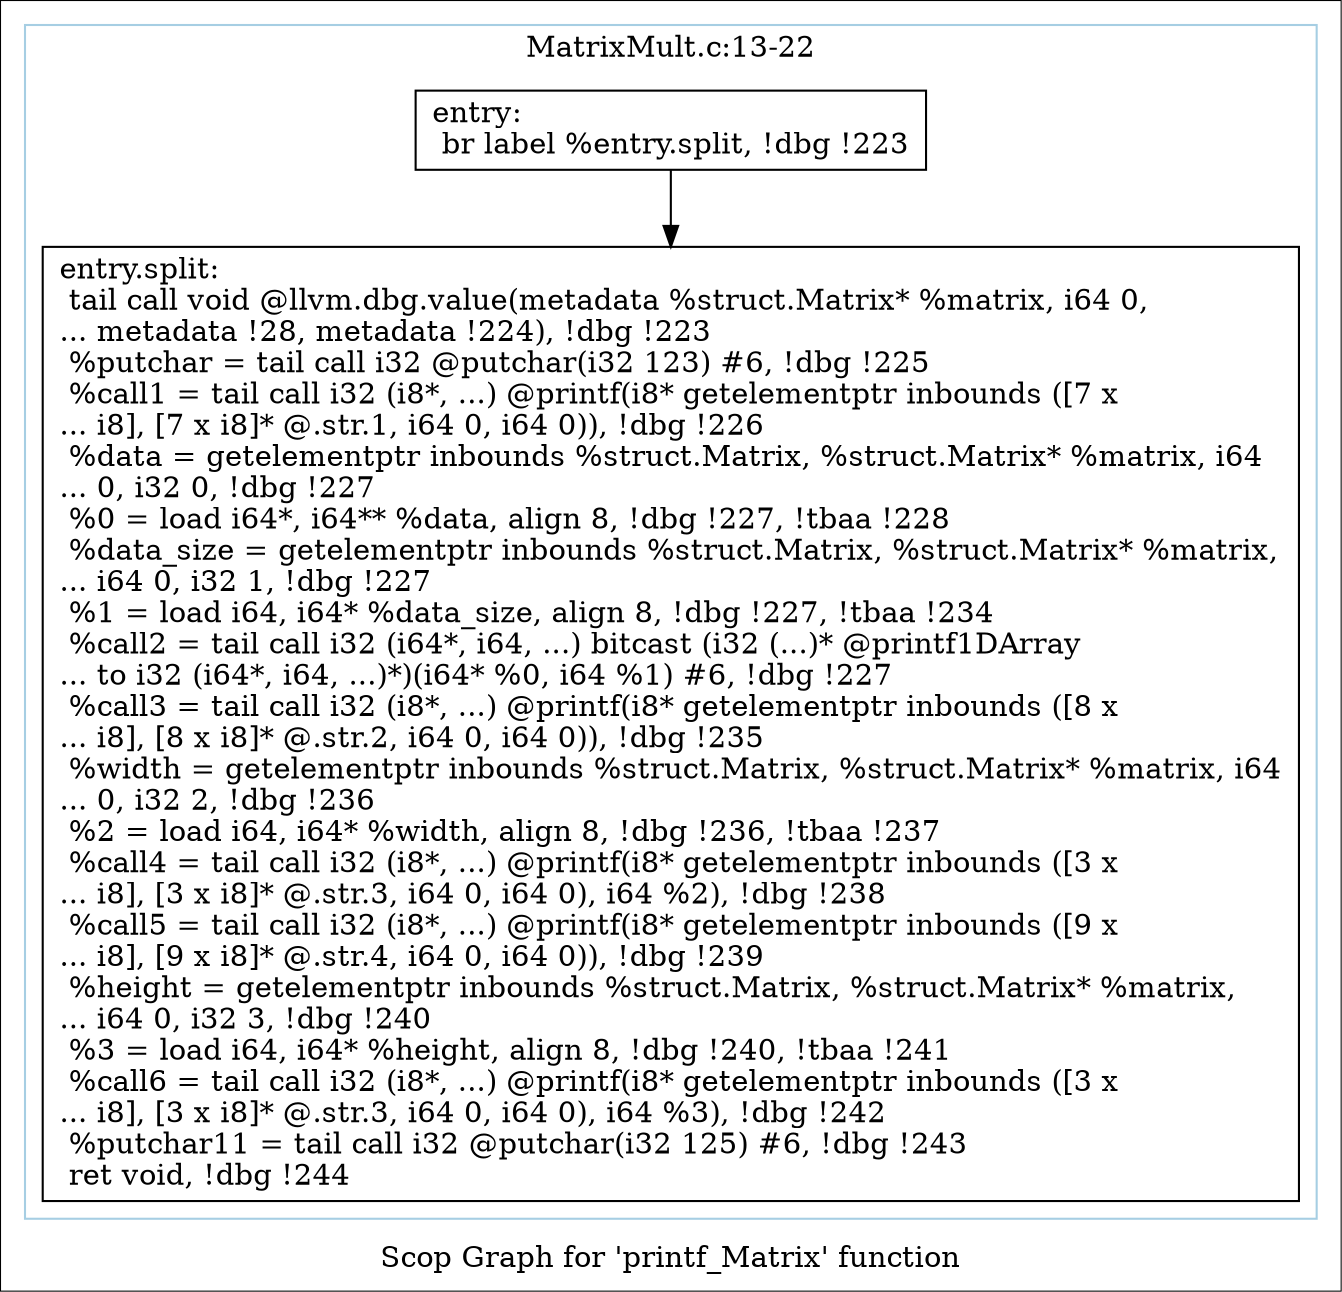 digraph "Scop Graph for 'printf_Matrix' function" {
	label="Scop Graph for 'printf_Matrix' function";

	Node0xa8719b0 [shape=record,label="{entry:\l  br label %entry.split, !dbg !223\l}"];
	Node0xa8719b0 -> Node0xa8091f0;
	Node0xa8091f0 [shape=record,label="{entry.split:                                      \l  tail call void @llvm.dbg.value(metadata %struct.Matrix* %matrix, i64 0,\l... metadata !28, metadata !224), !dbg !223\l  %putchar = tail call i32 @putchar(i32 123) #6, !dbg !225\l  %call1 = tail call i32 (i8*, ...) @printf(i8* getelementptr inbounds ([7 x\l... i8], [7 x i8]* @.str.1, i64 0, i64 0)), !dbg !226\l  %data = getelementptr inbounds %struct.Matrix, %struct.Matrix* %matrix, i64\l... 0, i32 0, !dbg !227\l  %0 = load i64*, i64** %data, align 8, !dbg !227, !tbaa !228\l  %data_size = getelementptr inbounds %struct.Matrix, %struct.Matrix* %matrix,\l... i64 0, i32 1, !dbg !227\l  %1 = load i64, i64* %data_size, align 8, !dbg !227, !tbaa !234\l  %call2 = tail call i32 (i64*, i64, ...) bitcast (i32 (...)* @printf1DArray\l... to i32 (i64*, i64, ...)*)(i64* %0, i64 %1) #6, !dbg !227\l  %call3 = tail call i32 (i8*, ...) @printf(i8* getelementptr inbounds ([8 x\l... i8], [8 x i8]* @.str.2, i64 0, i64 0)), !dbg !235\l  %width = getelementptr inbounds %struct.Matrix, %struct.Matrix* %matrix, i64\l... 0, i32 2, !dbg !236\l  %2 = load i64, i64* %width, align 8, !dbg !236, !tbaa !237\l  %call4 = tail call i32 (i8*, ...) @printf(i8* getelementptr inbounds ([3 x\l... i8], [3 x i8]* @.str.3, i64 0, i64 0), i64 %2), !dbg !238\l  %call5 = tail call i32 (i8*, ...) @printf(i8* getelementptr inbounds ([9 x\l... i8], [9 x i8]* @.str.4, i64 0, i64 0)), !dbg !239\l  %height = getelementptr inbounds %struct.Matrix, %struct.Matrix* %matrix,\l... i64 0, i32 3, !dbg !240\l  %3 = load i64, i64* %height, align 8, !dbg !240, !tbaa !241\l  %call6 = tail call i32 (i8*, ...) @printf(i8* getelementptr inbounds ([3 x\l... i8], [3 x i8]* @.str.3, i64 0, i64 0), i64 %3), !dbg !242\l  %putchar11 = tail call i32 @putchar(i32 125) #6, !dbg !243\l  ret void, !dbg !244\l}"];
	colorscheme = "paired12"
        subgraph cluster_0xa887640 {
          label = "MatrixMult.c:13-22
";
          style = solid;
          color = 1
          Node0xa8719b0;
          Node0xa8091f0;
        }
}
